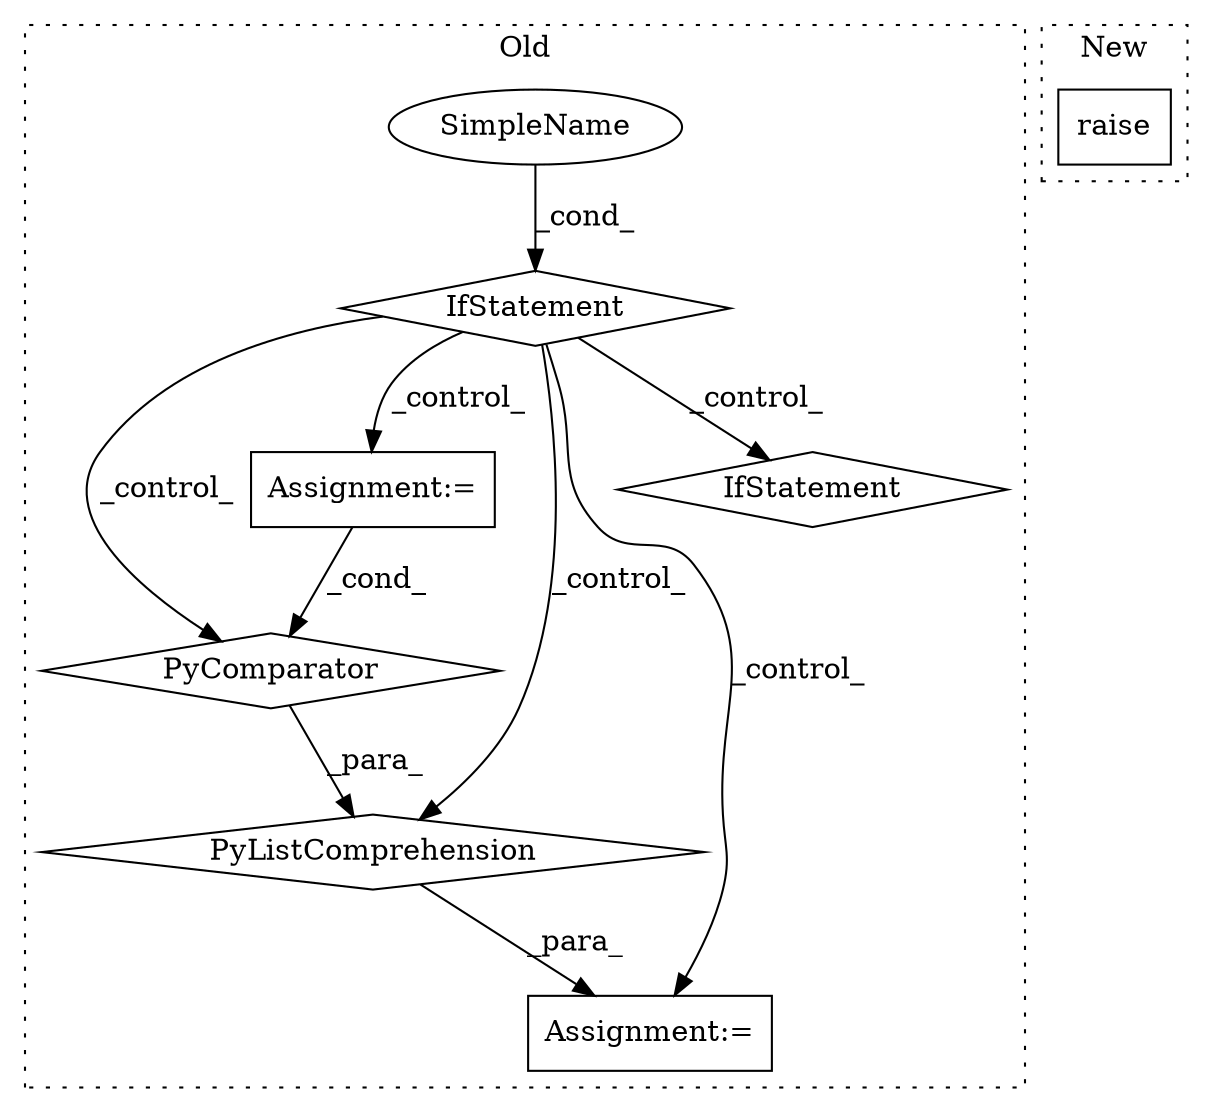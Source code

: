 digraph G {
subgraph cluster0 {
1 [label="PyComparator" a="113" s="1479" l="30" shape="diamond"];
3 [label="Assignment:=" a="7" s="1479" l="30" shape="box"];
4 [label="PyListComprehension" a="109" s="1398" l="119" shape="diamond"];
5 [label="Assignment:=" a="7" s="1382" l="16" shape="box"];
6 [label="IfStatement" a="25" s="1287,1306" l="4,2" shape="diamond"];
7 [label="SimpleName" a="42" s="" l="" shape="ellipse"];
8 [label="IfStatement" a="25" s="1479" l="30" shape="diamond"];
label = "Old";
style="dotted";
}
subgraph cluster1 {
2 [label="raise" a="32" s="1583,1608" l="6,1" shape="box"];
label = "New";
style="dotted";
}
1 -> 4 [label="_para_"];
3 -> 1 [label="_cond_"];
4 -> 5 [label="_para_"];
6 -> 3 [label="_control_"];
6 -> 5 [label="_control_"];
6 -> 4 [label="_control_"];
6 -> 1 [label="_control_"];
6 -> 8 [label="_control_"];
7 -> 6 [label="_cond_"];
}